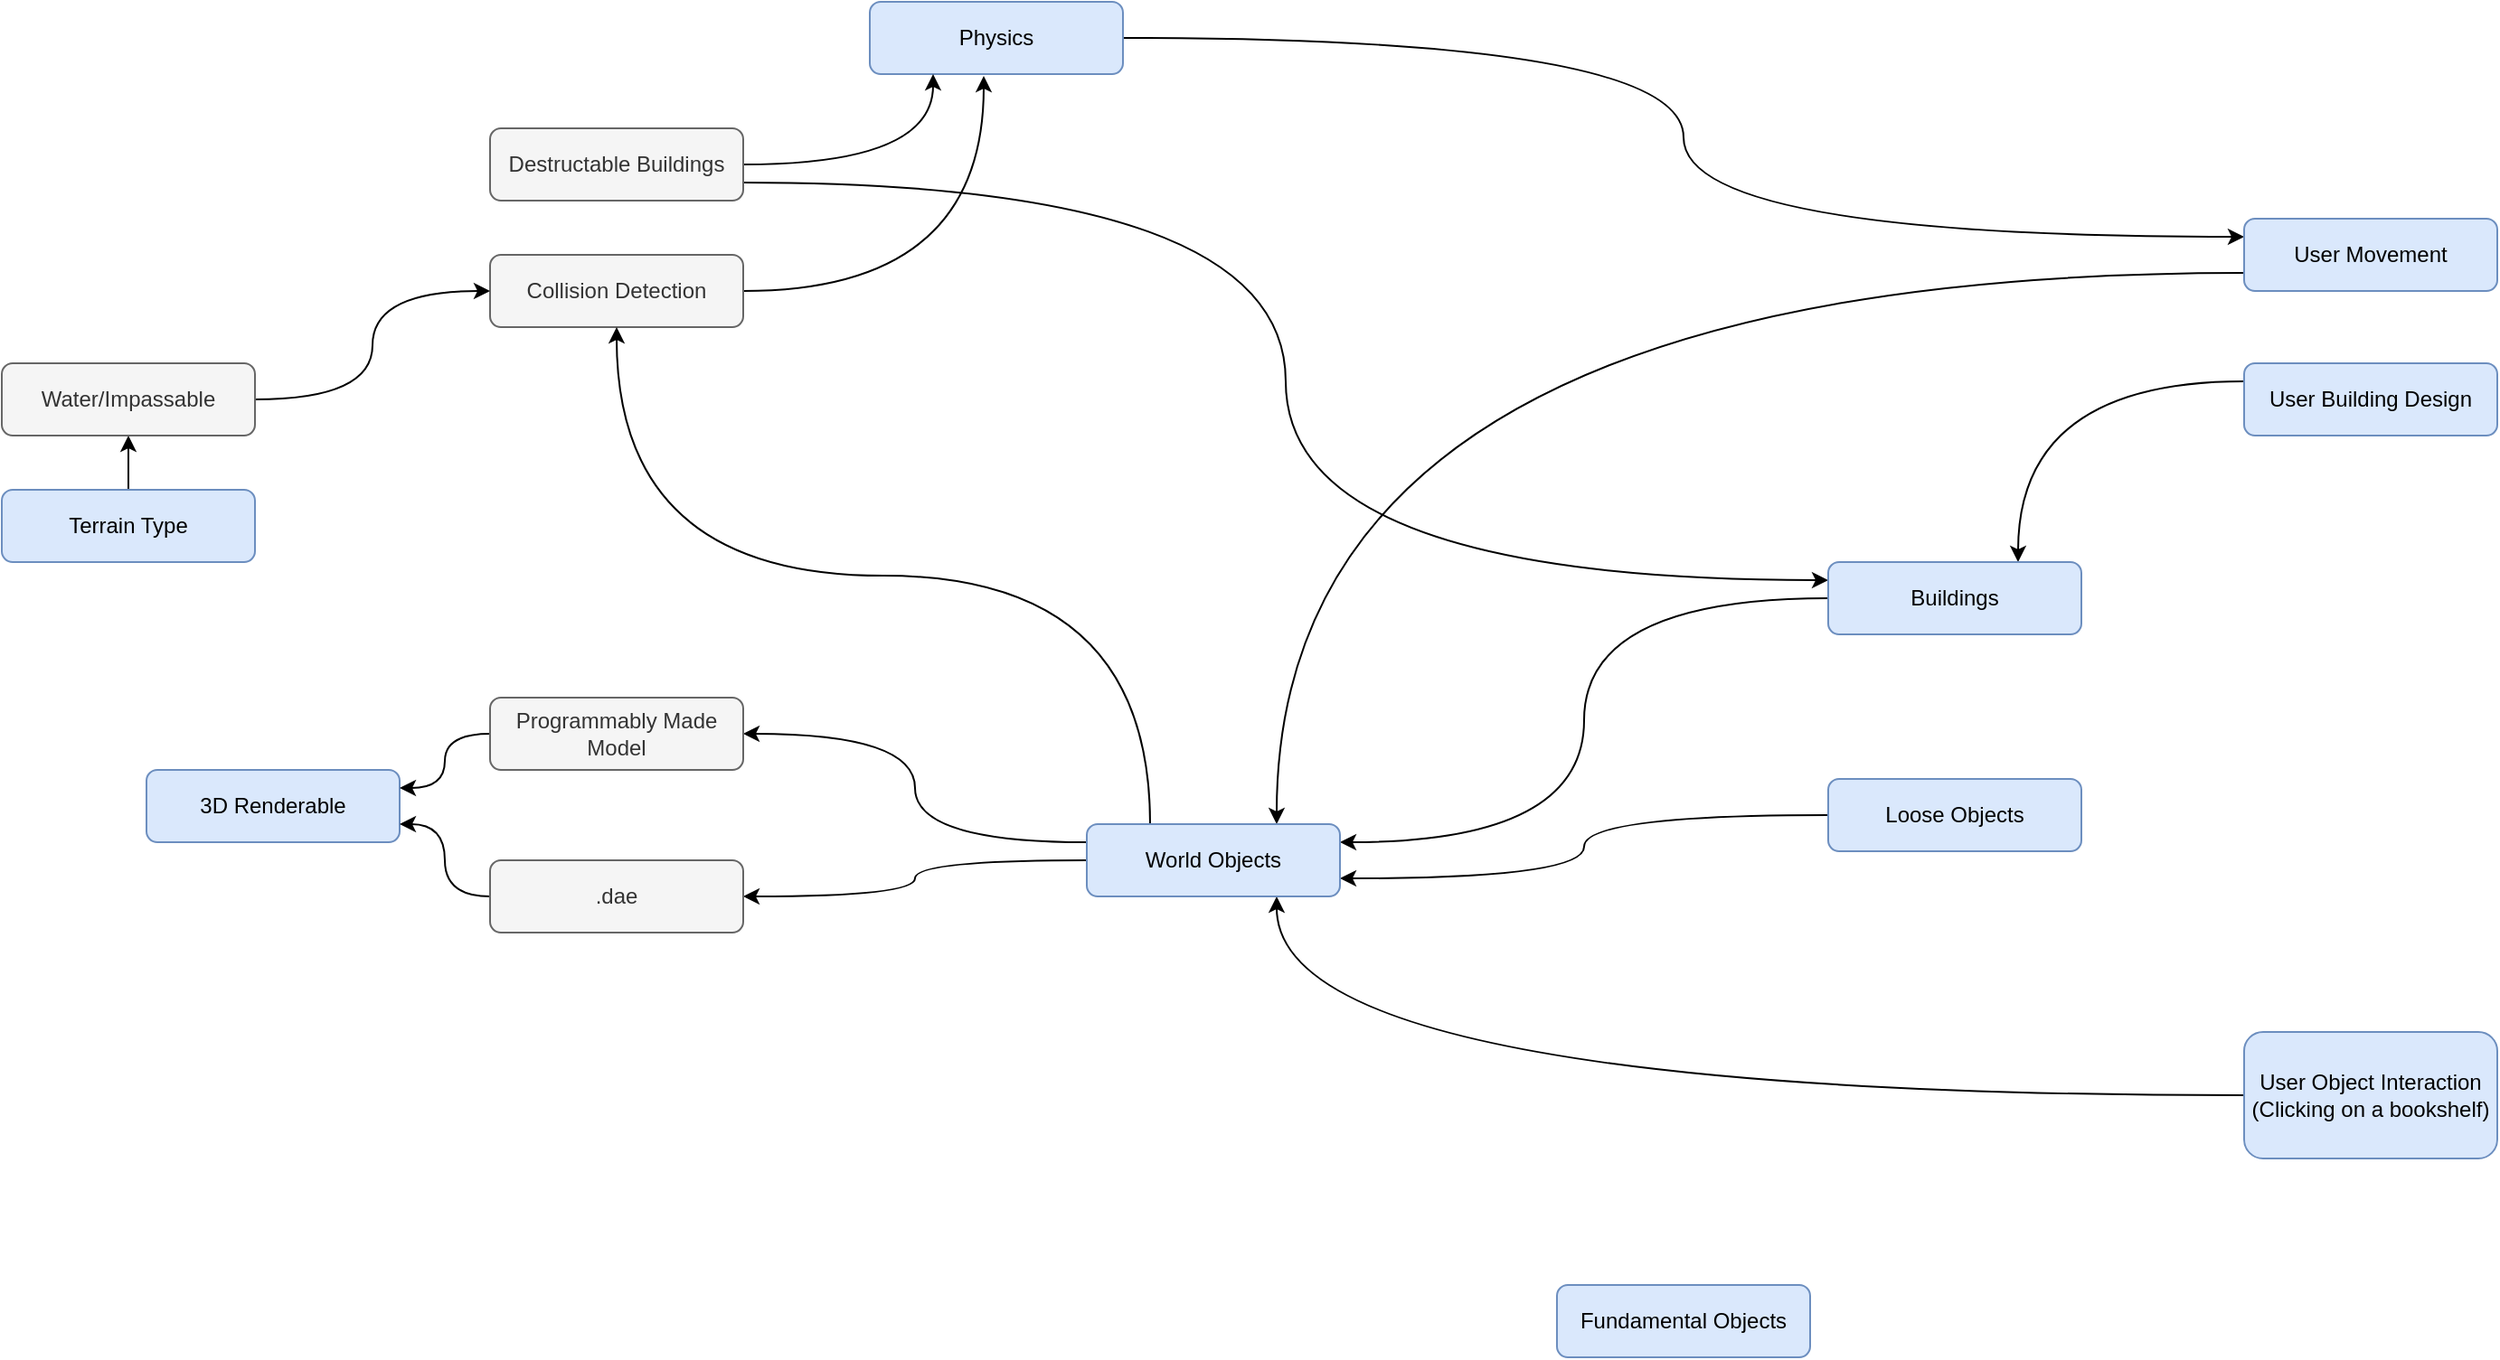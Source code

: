 <mxfile version="13.6.4" type="github">
  <diagram id="YuxSeg3jxWOvCLHMLxM0" name="Page-1">
    <mxGraphModel dx="1888" dy="603" grid="1" gridSize="10" guides="1" tooltips="1" connect="1" arrows="1" fold="1" page="1" pageScale="1" pageWidth="850" pageHeight="1100" math="0" shadow="0">
      <root>
        <mxCell id="0" />
        <mxCell id="1" parent="0" />
        <mxCell id="iXWuRrLyi4cy8TGjW2jB-23" style="edgeStyle=orthogonalEdgeStyle;orthogonalLoop=1;jettySize=auto;html=1;exitX=1;exitY=0.5;exitDx=0;exitDy=0;entryX=0;entryY=0.25;entryDx=0;entryDy=0;curved=1;" parent="1" source="iXWuRrLyi4cy8TGjW2jB-1" target="iXWuRrLyi4cy8TGjW2jB-7" edge="1">
          <mxGeometry relative="1" as="geometry" />
        </mxCell>
        <mxCell id="iXWuRrLyi4cy8TGjW2jB-1" value="Physics" style="rounded=1;whiteSpace=wrap;html=1;fillColor=#dae8fc;strokeColor=#6c8ebf;" parent="1" vertex="1">
          <mxGeometry x="-230" y="90" width="140" height="40" as="geometry" />
        </mxCell>
        <mxCell id="iXWuRrLyi4cy8TGjW2jB-4" style="edgeStyle=orthogonalEdgeStyle;orthogonalLoop=1;jettySize=auto;html=1;exitX=1;exitY=0.5;exitDx=0;exitDy=0;entryX=0.25;entryY=1;entryDx=0;entryDy=0;curved=1;" parent="1" source="iXWuRrLyi4cy8TGjW2jB-2" target="iXWuRrLyi4cy8TGjW2jB-1" edge="1">
          <mxGeometry relative="1" as="geometry" />
        </mxCell>
        <mxCell id="iXWuRrLyi4cy8TGjW2jB-22" style="edgeStyle=orthogonalEdgeStyle;orthogonalLoop=1;jettySize=auto;html=1;exitX=1;exitY=0.75;exitDx=0;exitDy=0;entryX=0;entryY=0.25;entryDx=0;entryDy=0;curved=1;" parent="1" source="iXWuRrLyi4cy8TGjW2jB-2" target="iXWuRrLyi4cy8TGjW2jB-9" edge="1">
          <mxGeometry relative="1" as="geometry" />
        </mxCell>
        <mxCell id="iXWuRrLyi4cy8TGjW2jB-2" value="Destructable Buildings" style="rounded=1;whiteSpace=wrap;html=1;fillColor=#f5f5f5;strokeColor=#666666;fontColor=#333333;" parent="1" vertex="1">
          <mxGeometry x="-440" y="160" width="140" height="40" as="geometry" />
        </mxCell>
        <mxCell id="iXWuRrLyi4cy8TGjW2jB-5" style="edgeStyle=orthogonalEdgeStyle;orthogonalLoop=1;jettySize=auto;html=1;exitX=1;exitY=0.5;exitDx=0;exitDy=0;entryX=0.45;entryY=1.025;entryDx=0;entryDy=0;entryPerimeter=0;curved=1;" parent="1" source="iXWuRrLyi4cy8TGjW2jB-3" target="iXWuRrLyi4cy8TGjW2jB-1" edge="1">
          <mxGeometry relative="1" as="geometry" />
        </mxCell>
        <mxCell id="iXWuRrLyi4cy8TGjW2jB-3" value="Collision Detection" style="rounded=1;whiteSpace=wrap;html=1;fillColor=#f5f5f5;strokeColor=#666666;fontColor=#333333;" parent="1" vertex="1">
          <mxGeometry x="-440" y="230" width="140" height="40" as="geometry" />
        </mxCell>
        <mxCell id="iXWuRrLyi4cy8TGjW2jB-26" style="edgeStyle=orthogonalEdgeStyle;curved=1;orthogonalLoop=1;jettySize=auto;html=1;exitX=0;exitY=0.25;exitDx=0;exitDy=0;entryX=0.75;entryY=0;entryDx=0;entryDy=0;" parent="1" source="iXWuRrLyi4cy8TGjW2jB-6" target="iXWuRrLyi4cy8TGjW2jB-9" edge="1">
          <mxGeometry relative="1" as="geometry" />
        </mxCell>
        <mxCell id="iXWuRrLyi4cy8TGjW2jB-6" value="User Building Design" style="rounded=1;whiteSpace=wrap;html=1;fillColor=#dae8fc;strokeColor=#6c8ebf;" parent="1" vertex="1">
          <mxGeometry x="530" y="290" width="140" height="40" as="geometry" />
        </mxCell>
        <mxCell id="iXWuRrLyi4cy8TGjW2jB-24" style="edgeStyle=orthogonalEdgeStyle;orthogonalLoop=1;jettySize=auto;html=1;exitX=0;exitY=0.75;exitDx=0;exitDy=0;entryX=0.75;entryY=0;entryDx=0;entryDy=0;curved=1;" parent="1" source="iXWuRrLyi4cy8TGjW2jB-7" target="iXWuRrLyi4cy8TGjW2jB-11" edge="1">
          <mxGeometry relative="1" as="geometry" />
        </mxCell>
        <mxCell id="iXWuRrLyi4cy8TGjW2jB-7" value="User Movement" style="rounded=1;whiteSpace=wrap;html=1;fillColor=#dae8fc;strokeColor=#6c8ebf;" parent="1" vertex="1">
          <mxGeometry x="530" y="210" width="140" height="40" as="geometry" />
        </mxCell>
        <mxCell id="iXWuRrLyi4cy8TGjW2jB-25" style="edgeStyle=orthogonalEdgeStyle;orthogonalLoop=1;jettySize=auto;html=1;exitX=0;exitY=0.5;exitDx=0;exitDy=0;entryX=0.75;entryY=1;entryDx=0;entryDy=0;curved=1;" parent="1" source="iXWuRrLyi4cy8TGjW2jB-8" target="iXWuRrLyi4cy8TGjW2jB-11" edge="1">
          <mxGeometry relative="1" as="geometry" />
        </mxCell>
        <mxCell id="iXWuRrLyi4cy8TGjW2jB-8" value="&lt;div&gt;User Object Interaction&lt;/div&gt;&lt;div&gt;(Clicking on a bookshelf)&lt;br&gt;&lt;/div&gt;" style="rounded=1;whiteSpace=wrap;html=1;fillColor=#dae8fc;strokeColor=#6c8ebf;" parent="1" vertex="1">
          <mxGeometry x="530" y="660" width="140" height="70" as="geometry" />
        </mxCell>
        <mxCell id="iXWuRrLyi4cy8TGjW2jB-19" style="edgeStyle=orthogonalEdgeStyle;orthogonalLoop=1;jettySize=auto;html=1;exitX=0;exitY=0.5;exitDx=0;exitDy=0;entryX=1;entryY=0.25;entryDx=0;entryDy=0;curved=1;" parent="1" source="iXWuRrLyi4cy8TGjW2jB-9" target="iXWuRrLyi4cy8TGjW2jB-11" edge="1">
          <mxGeometry relative="1" as="geometry" />
        </mxCell>
        <mxCell id="iXWuRrLyi4cy8TGjW2jB-9" value="Buildings" style="rounded=1;whiteSpace=wrap;html=1;fillColor=#dae8fc;strokeColor=#6c8ebf;" parent="1" vertex="1">
          <mxGeometry x="300" y="400" width="140" height="40" as="geometry" />
        </mxCell>
        <mxCell id="iXWuRrLyi4cy8TGjW2jB-20" style="edgeStyle=orthogonalEdgeStyle;orthogonalLoop=1;jettySize=auto;html=1;exitX=0;exitY=0.5;exitDx=0;exitDy=0;entryX=1;entryY=0.75;entryDx=0;entryDy=0;curved=1;" parent="1" source="iXWuRrLyi4cy8TGjW2jB-10" target="iXWuRrLyi4cy8TGjW2jB-11" edge="1">
          <mxGeometry relative="1" as="geometry" />
        </mxCell>
        <mxCell id="iXWuRrLyi4cy8TGjW2jB-10" value="&lt;div&gt;Loose Objects&lt;/div&gt;" style="rounded=1;whiteSpace=wrap;html=1;fillColor=#dae8fc;strokeColor=#6c8ebf;" parent="1" vertex="1">
          <mxGeometry x="300" y="520" width="140" height="40" as="geometry" />
        </mxCell>
        <mxCell id="iXWuRrLyi4cy8TGjW2jB-17" style="edgeStyle=orthogonalEdgeStyle;orthogonalLoop=1;jettySize=auto;html=1;exitX=0;exitY=0.25;exitDx=0;exitDy=0;entryX=1;entryY=0.5;entryDx=0;entryDy=0;curved=1;" parent="1" source="iXWuRrLyi4cy8TGjW2jB-11" target="iXWuRrLyi4cy8TGjW2jB-13" edge="1">
          <mxGeometry relative="1" as="geometry" />
        </mxCell>
        <mxCell id="iXWuRrLyi4cy8TGjW2jB-18" style="edgeStyle=orthogonalEdgeStyle;orthogonalLoop=1;jettySize=auto;html=1;exitX=0;exitY=0.5;exitDx=0;exitDy=0;entryX=1;entryY=0.5;entryDx=0;entryDy=0;curved=1;" parent="1" source="iXWuRrLyi4cy8TGjW2jB-11" target="iXWuRrLyi4cy8TGjW2jB-14" edge="1">
          <mxGeometry relative="1" as="geometry" />
        </mxCell>
        <mxCell id="iXWuRrLyi4cy8TGjW2jB-21" style="edgeStyle=orthogonalEdgeStyle;orthogonalLoop=1;jettySize=auto;html=1;exitX=0.25;exitY=0;exitDx=0;exitDy=0;entryX=0.5;entryY=1;entryDx=0;entryDy=0;curved=1;" parent="1" source="iXWuRrLyi4cy8TGjW2jB-11" target="iXWuRrLyi4cy8TGjW2jB-3" edge="1">
          <mxGeometry relative="1" as="geometry" />
        </mxCell>
        <mxCell id="iXWuRrLyi4cy8TGjW2jB-11" value="World Objects" style="rounded=1;whiteSpace=wrap;html=1;fillColor=#dae8fc;strokeColor=#6c8ebf;" parent="1" vertex="1">
          <mxGeometry x="-110" y="545" width="140" height="40" as="geometry" />
        </mxCell>
        <mxCell id="iXWuRrLyi4cy8TGjW2jB-12" value="3D Renderable" style="rounded=1;whiteSpace=wrap;html=1;fillColor=#dae8fc;strokeColor=#6c8ebf;" parent="1" vertex="1">
          <mxGeometry x="-630" y="515" width="140" height="40" as="geometry" />
        </mxCell>
        <mxCell id="iXWuRrLyi4cy8TGjW2jB-15" style="edgeStyle=orthogonalEdgeStyle;orthogonalLoop=1;jettySize=auto;html=1;exitX=0;exitY=0.5;exitDx=0;exitDy=0;entryX=1;entryY=0.25;entryDx=0;entryDy=0;curved=1;" parent="1" source="iXWuRrLyi4cy8TGjW2jB-13" target="iXWuRrLyi4cy8TGjW2jB-12" edge="1">
          <mxGeometry relative="1" as="geometry" />
        </mxCell>
        <mxCell id="iXWuRrLyi4cy8TGjW2jB-13" value="&lt;div&gt;Programmably Made&lt;/div&gt;&lt;div&gt;Model&lt;br&gt;&lt;/div&gt;" style="rounded=1;whiteSpace=wrap;html=1;fillColor=#f5f5f5;strokeColor=#666666;fontColor=#333333;" parent="1" vertex="1">
          <mxGeometry x="-440" y="475" width="140" height="40" as="geometry" />
        </mxCell>
        <mxCell id="iXWuRrLyi4cy8TGjW2jB-16" style="edgeStyle=orthogonalEdgeStyle;orthogonalLoop=1;jettySize=auto;html=1;exitX=0;exitY=0.5;exitDx=0;exitDy=0;entryX=1;entryY=0.75;entryDx=0;entryDy=0;curved=1;" parent="1" source="iXWuRrLyi4cy8TGjW2jB-14" target="iXWuRrLyi4cy8TGjW2jB-12" edge="1">
          <mxGeometry relative="1" as="geometry" />
        </mxCell>
        <mxCell id="iXWuRrLyi4cy8TGjW2jB-14" value=".dae" style="rounded=1;whiteSpace=wrap;html=1;fillColor=#f5f5f5;strokeColor=#666666;fontColor=#333333;" parent="1" vertex="1">
          <mxGeometry x="-440" y="565" width="140" height="40" as="geometry" />
        </mxCell>
        <mxCell id="iXWuRrLyi4cy8TGjW2jB-27" value="Fundamental Objects" style="rounded=1;whiteSpace=wrap;html=1;fillColor=#dae8fc;strokeColor=#6c8ebf;" parent="1" vertex="1">
          <mxGeometry x="150" y="800" width="140" height="40" as="geometry" />
        </mxCell>
        <mxCell id="MRdUohMKE5MbHkfsEwIv-3" style="edgeStyle=orthogonalEdgeStyle;rounded=0;orthogonalLoop=1;jettySize=auto;html=1;exitX=0.5;exitY=0;exitDx=0;exitDy=0;entryX=0.5;entryY=1;entryDx=0;entryDy=0;" edge="1" parent="1" source="MRdUohMKE5MbHkfsEwIv-1" target="MRdUohMKE5MbHkfsEwIv-2">
          <mxGeometry relative="1" as="geometry" />
        </mxCell>
        <mxCell id="MRdUohMKE5MbHkfsEwIv-1" value="Terrain Type" style="rounded=1;whiteSpace=wrap;html=1;fillColor=#dae8fc;strokeColor=#6c8ebf;" vertex="1" parent="1">
          <mxGeometry x="-710" y="360" width="140" height="40" as="geometry" />
        </mxCell>
        <mxCell id="MRdUohMKE5MbHkfsEwIv-4" style="edgeStyle=orthogonalEdgeStyle;orthogonalLoop=1;jettySize=auto;html=1;exitX=1;exitY=0.5;exitDx=0;exitDy=0;entryX=0;entryY=0.5;entryDx=0;entryDy=0;curved=1;" edge="1" parent="1" source="MRdUohMKE5MbHkfsEwIv-2" target="iXWuRrLyi4cy8TGjW2jB-3">
          <mxGeometry relative="1" as="geometry" />
        </mxCell>
        <mxCell id="MRdUohMKE5MbHkfsEwIv-2" value="Water/Impassable" style="rounded=1;whiteSpace=wrap;html=1;fillColor=#f5f5f5;strokeColor=#666666;fontColor=#333333;" vertex="1" parent="1">
          <mxGeometry x="-710" y="290" width="140" height="40" as="geometry" />
        </mxCell>
      </root>
    </mxGraphModel>
  </diagram>
</mxfile>
